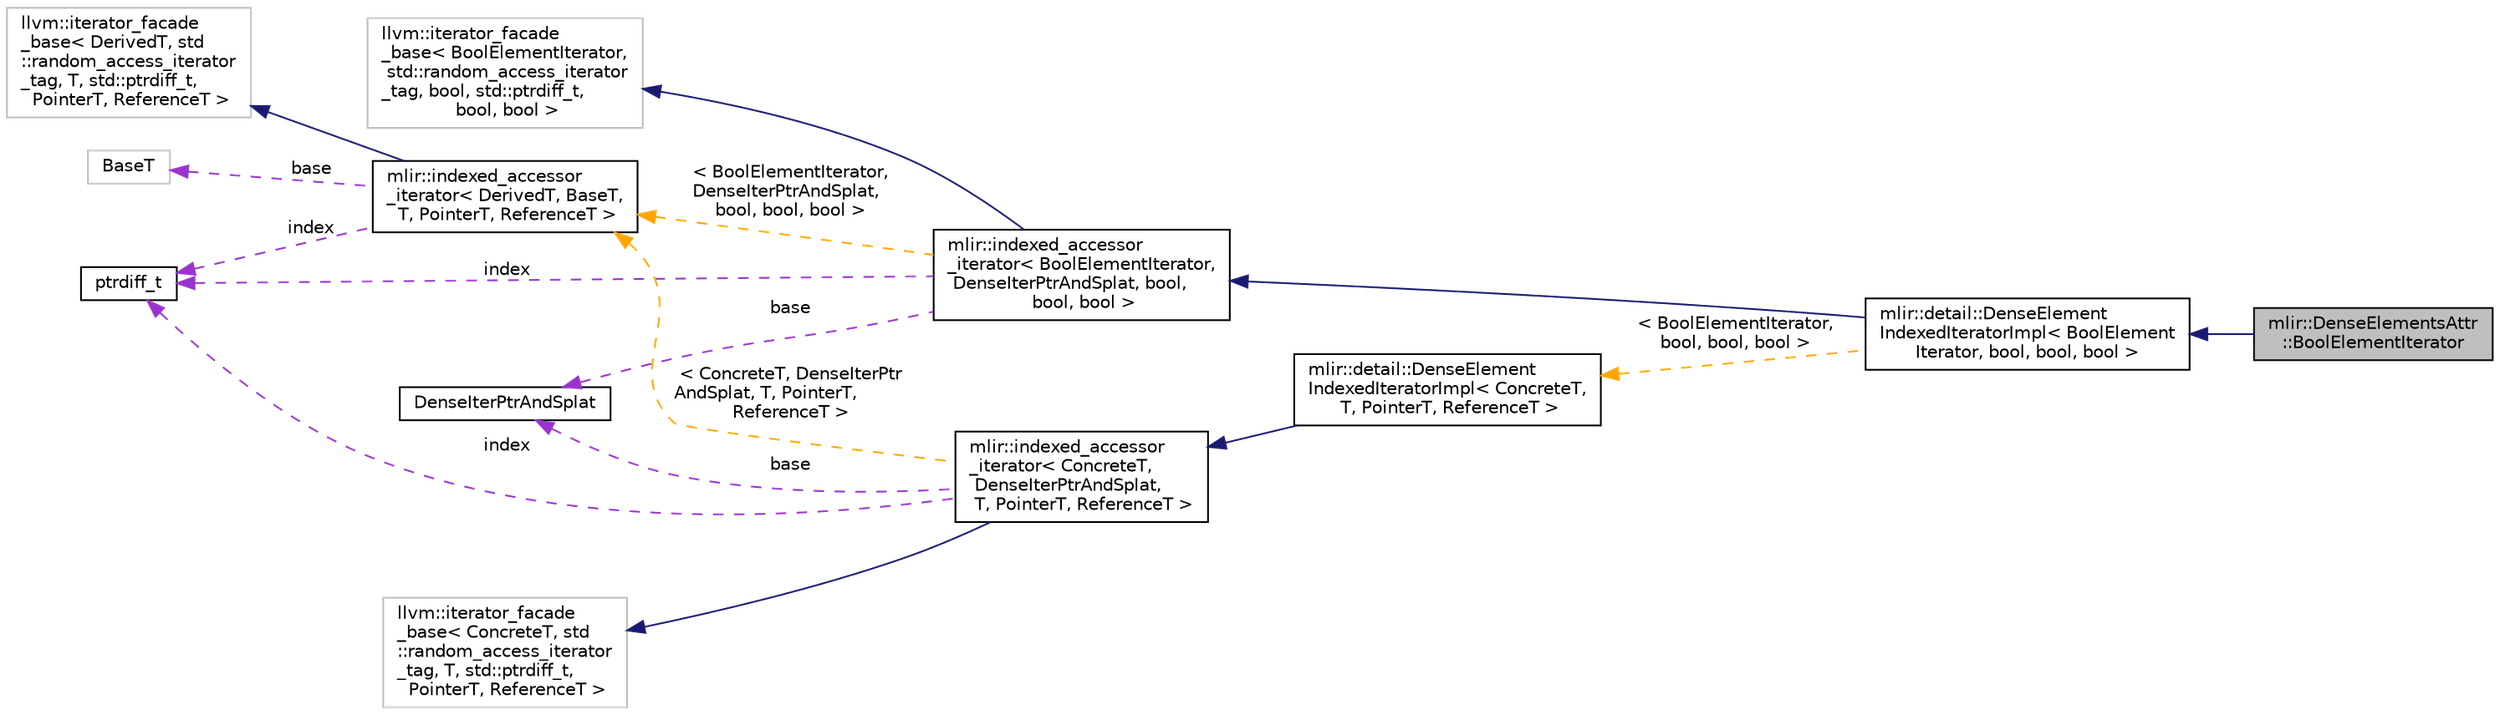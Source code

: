 digraph "mlir::DenseElementsAttr::BoolElementIterator"
{
  bgcolor="transparent";
  edge [fontname="Helvetica",fontsize="10",labelfontname="Helvetica",labelfontsize="10"];
  node [fontname="Helvetica",fontsize="10",shape=record];
  rankdir="LR";
  Node9 [label="mlir::DenseElementsAttr\l::BoolElementIterator",height=0.2,width=0.4,color="black", fillcolor="grey75", style="filled", fontcolor="black"];
  Node10 -> Node9 [dir="back",color="midnightblue",fontsize="10",style="solid",fontname="Helvetica"];
  Node10 [label="mlir::detail::DenseElement\lIndexedIteratorImpl\< BoolElement\lIterator, bool, bool, bool \>",height=0.2,width=0.4,color="black",URL="$classmlir_1_1detail_1_1DenseElementIndexedIteratorImpl.html"];
  Node11 -> Node10 [dir="back",color="midnightblue",fontsize="10",style="solid",fontname="Helvetica"];
  Node11 [label="mlir::indexed_accessor\l_iterator\< BoolElementIterator,\l DenseIterPtrAndSplat, bool,\l bool, bool \>",height=0.2,width=0.4,color="black",URL="$classmlir_1_1indexed__accessor__iterator.html"];
  Node12 -> Node11 [dir="back",color="midnightblue",fontsize="10",style="solid",fontname="Helvetica"];
  Node12 [label="llvm::iterator_facade\l_base\< BoolElementIterator,\l std::random_access_iterator\l_tag, bool, std::ptrdiff_t,\l bool, bool \>",height=0.2,width=0.4,color="grey75"];
  Node13 -> Node11 [dir="back",color="darkorchid3",fontsize="10",style="dashed",label=" index" ,fontname="Helvetica"];
  Node13 [label="ptrdiff_t",height=0.2,width=0.4,color="black",URL="$classptrdiff__t.html"];
  Node14 -> Node11 [dir="back",color="darkorchid3",fontsize="10",style="dashed",label=" base" ,fontname="Helvetica"];
  Node14 [label="DenseIterPtrAndSplat",height=0.2,width=0.4,color="black",URL="$classDenseIterPtrAndSplat.html"];
  Node15 -> Node11 [dir="back",color="orange",fontsize="10",style="dashed",label=" \< BoolElementIterator,\l DenseIterPtrAndSplat,\l bool, bool, bool \>" ,fontname="Helvetica"];
  Node15 [label="mlir::indexed_accessor\l_iterator\< DerivedT, BaseT,\l T, PointerT, ReferenceT \>",height=0.2,width=0.4,color="black",URL="$classmlir_1_1indexed__accessor__iterator.html",tooltip="A utility class used to implement an iterator that contains some base object and an index..."];
  Node16 -> Node15 [dir="back",color="midnightblue",fontsize="10",style="solid",fontname="Helvetica"];
  Node16 [label="llvm::iterator_facade\l_base\< DerivedT, std\l::random_access_iterator\l_tag, T, std::ptrdiff_t,\l PointerT, ReferenceT \>",height=0.2,width=0.4,color="grey75"];
  Node13 -> Node15 [dir="back",color="darkorchid3",fontsize="10",style="dashed",label=" index" ,fontname="Helvetica"];
  Node17 -> Node15 [dir="back",color="darkorchid3",fontsize="10",style="dashed",label=" base" ,fontname="Helvetica"];
  Node17 [label="BaseT",height=0.2,width=0.4,color="grey75"];
  Node18 -> Node10 [dir="back",color="orange",fontsize="10",style="dashed",label=" \< BoolElementIterator,\l bool, bool, bool \>" ,fontname="Helvetica"];
  Node18 [label="mlir::detail::DenseElement\lIndexedIteratorImpl\< ConcreteT,\l T, PointerT, ReferenceT \>",height=0.2,width=0.4,color="black",URL="$classmlir_1_1detail_1_1DenseElementIndexedIteratorImpl.html",tooltip="Impl iterator for indexed DenseElementAttr iterators that records a data pointer and data index that ..."];
  Node19 -> Node18 [dir="back",color="midnightblue",fontsize="10",style="solid",fontname="Helvetica"];
  Node19 [label="mlir::indexed_accessor\l_iterator\< ConcreteT,\l DenseIterPtrAndSplat,\l T, PointerT, ReferenceT \>",height=0.2,width=0.4,color="black",URL="$classmlir_1_1indexed__accessor__iterator.html"];
  Node20 -> Node19 [dir="back",color="midnightblue",fontsize="10",style="solid",fontname="Helvetica"];
  Node20 [label="llvm::iterator_facade\l_base\< ConcreteT, std\l::random_access_iterator\l_tag, T, std::ptrdiff_t,\l PointerT, ReferenceT \>",height=0.2,width=0.4,color="grey75"];
  Node13 -> Node19 [dir="back",color="darkorchid3",fontsize="10",style="dashed",label=" index" ,fontname="Helvetica"];
  Node14 -> Node19 [dir="back",color="darkorchid3",fontsize="10",style="dashed",label=" base" ,fontname="Helvetica"];
  Node15 -> Node19 [dir="back",color="orange",fontsize="10",style="dashed",label=" \< ConcreteT, DenseIterPtr\lAndSplat, T, PointerT,\l ReferenceT \>" ,fontname="Helvetica"];
}
